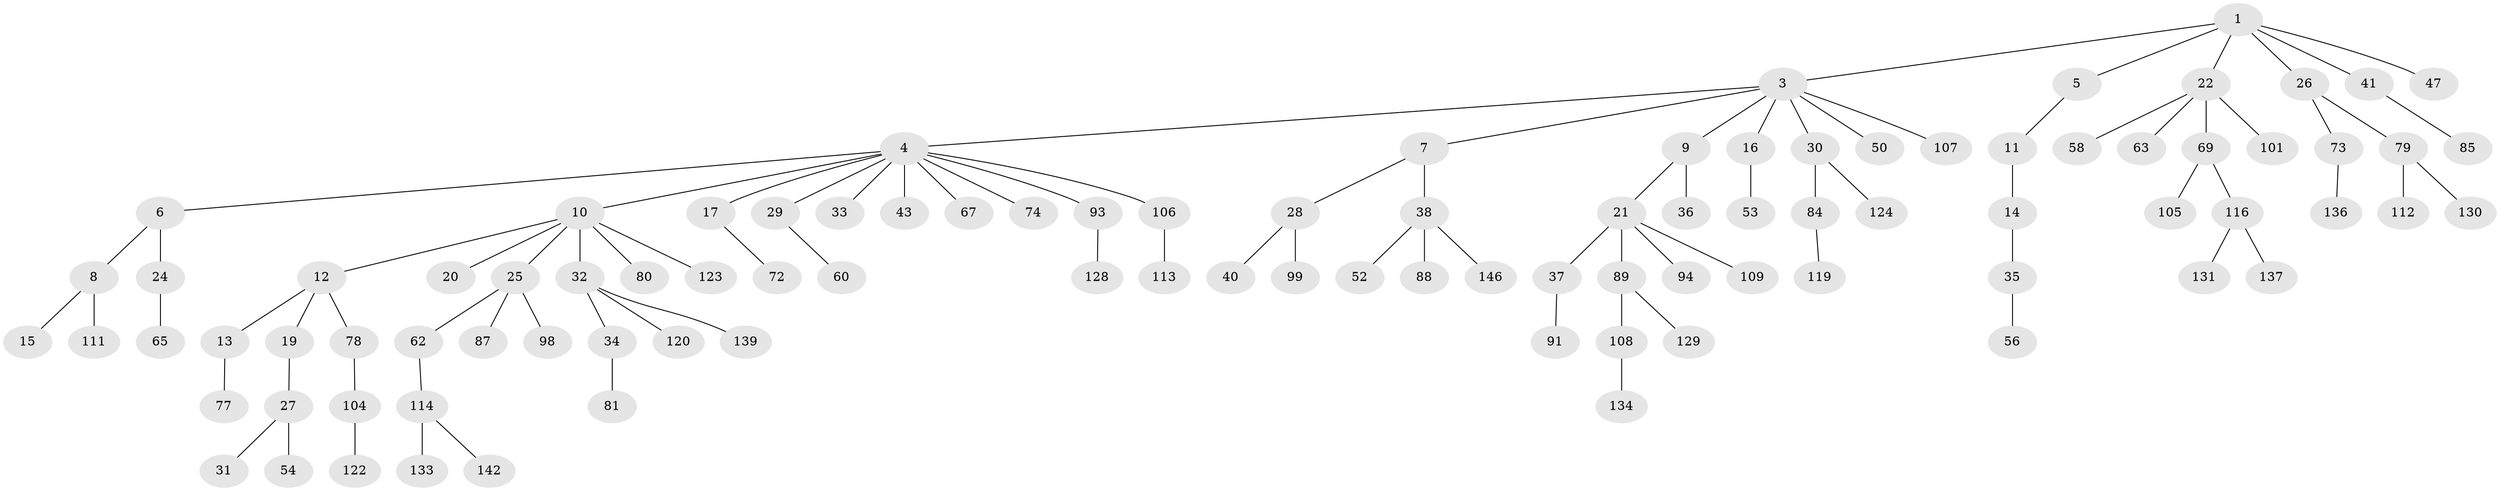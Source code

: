 // original degree distribution, {6: 0.027210884353741496, 2: 0.2585034013605442, 9: 0.006802721088435374, 7: 0.006802721088435374, 3: 0.14285714285714285, 4: 0.061224489795918366, 1: 0.4897959183673469, 5: 0.006802721088435374}
// Generated by graph-tools (version 1.1) at 2025/42/03/06/25 10:42:02]
// undirected, 97 vertices, 96 edges
graph export_dot {
graph [start="1"]
  node [color=gray90,style=filled];
  1 [super="+2"];
  3 [super="+42"];
  4 [super="+23"];
  5 [super="+83"];
  6;
  7;
  8 [super="+66"];
  9 [super="+45"];
  10 [super="+18"];
  11;
  12 [super="+59"];
  13;
  14 [super="+70"];
  15;
  16 [super="+57"];
  17 [super="+49"];
  19 [super="+125"];
  20 [super="+126"];
  21 [super="+95"];
  22 [super="+51"];
  24 [super="+46"];
  25 [super="+61"];
  26 [super="+97"];
  27 [super="+110"];
  28 [super="+44"];
  29;
  30 [super="+39"];
  31;
  32 [super="+96"];
  33 [super="+92"];
  34 [super="+75"];
  35;
  36;
  37 [super="+55"];
  38 [super="+48"];
  40 [super="+100"];
  41;
  43 [super="+71"];
  47;
  50;
  52 [super="+86"];
  53;
  54 [super="+76"];
  56 [super="+68"];
  58;
  60 [super="+144"];
  62;
  63 [super="+64"];
  65 [super="+135"];
  67;
  69 [super="+82"];
  72;
  73 [super="+103"];
  74 [super="+102"];
  77;
  78 [super="+143"];
  79;
  80 [super="+115"];
  81;
  84;
  85 [super="+145"];
  87;
  88;
  89 [super="+90"];
  91 [super="+121"];
  93 [super="+140"];
  94;
  98;
  99;
  101;
  104 [super="+117"];
  105 [super="+141"];
  106 [super="+132"];
  107;
  108;
  109;
  111;
  112;
  113;
  114 [super="+138"];
  116 [super="+118"];
  119;
  120 [super="+127"];
  122;
  123;
  124;
  128;
  129;
  130;
  131;
  133;
  134;
  136;
  137;
  139;
  142 [super="+147"];
  146;
  1 -- 3;
  1 -- 5;
  1 -- 22;
  1 -- 41;
  1 -- 47;
  1 -- 26;
  3 -- 4;
  3 -- 7;
  3 -- 9;
  3 -- 16;
  3 -- 30;
  3 -- 50;
  3 -- 107;
  4 -- 6;
  4 -- 10;
  4 -- 17;
  4 -- 29;
  4 -- 43;
  4 -- 33;
  4 -- 67;
  4 -- 106;
  4 -- 74;
  4 -- 93;
  5 -- 11;
  6 -- 8;
  6 -- 24;
  7 -- 28;
  7 -- 38;
  8 -- 15;
  8 -- 111;
  9 -- 21;
  9 -- 36;
  10 -- 12;
  10 -- 20;
  10 -- 25;
  10 -- 80;
  10 -- 32;
  10 -- 123;
  11 -- 14;
  12 -- 13;
  12 -- 19;
  12 -- 78;
  13 -- 77;
  14 -- 35;
  16 -- 53;
  17 -- 72;
  19 -- 27;
  21 -- 37;
  21 -- 89;
  21 -- 94;
  21 -- 109;
  22 -- 101;
  22 -- 58;
  22 -- 69;
  22 -- 63;
  24 -- 65;
  25 -- 62;
  25 -- 87;
  25 -- 98;
  26 -- 73;
  26 -- 79;
  27 -- 31;
  27 -- 54;
  28 -- 40;
  28 -- 99;
  29 -- 60;
  30 -- 124;
  30 -- 84;
  32 -- 34;
  32 -- 139;
  32 -- 120;
  34 -- 81;
  35 -- 56;
  37 -- 91;
  38 -- 52;
  38 -- 146;
  38 -- 88;
  41 -- 85;
  62 -- 114;
  69 -- 105;
  69 -- 116;
  73 -- 136;
  78 -- 104;
  79 -- 112;
  79 -- 130;
  84 -- 119;
  89 -- 108;
  89 -- 129;
  93 -- 128;
  104 -- 122;
  106 -- 113;
  108 -- 134;
  114 -- 133;
  114 -- 142;
  116 -- 137;
  116 -- 131;
}

